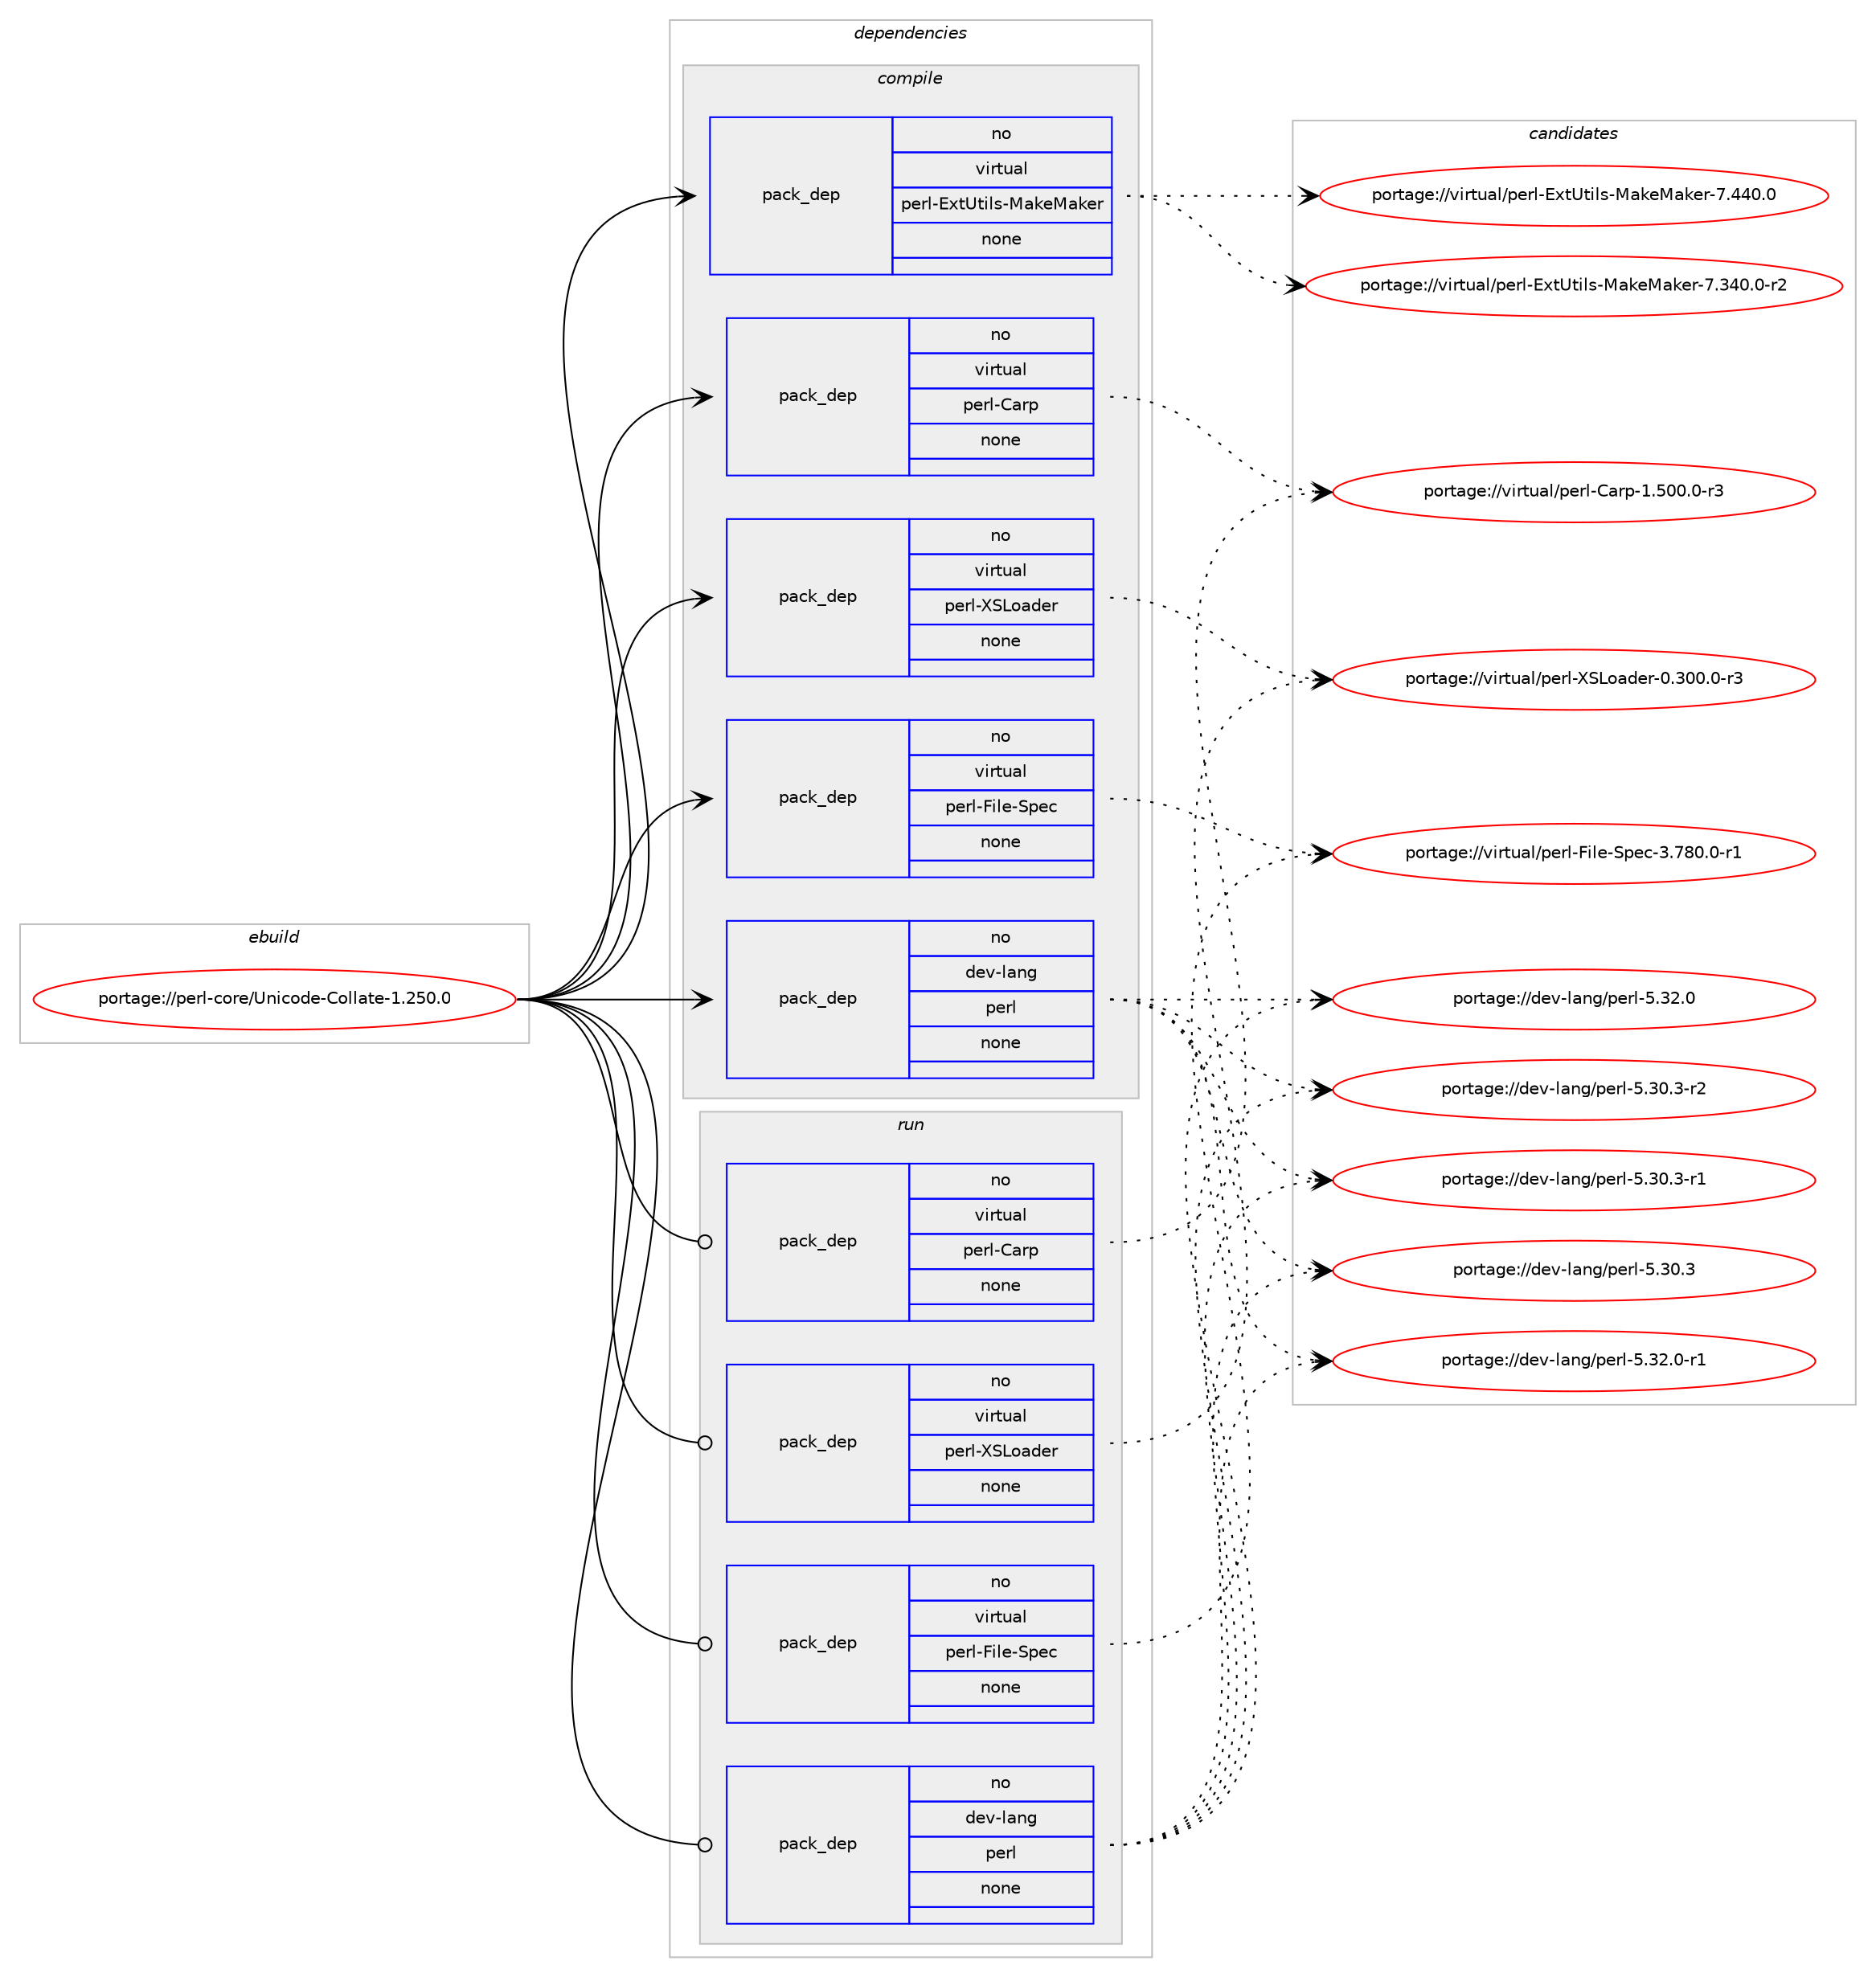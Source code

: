 digraph prolog {

# *************
# Graph options
# *************

newrank=true;
concentrate=true;
compound=true;
graph [rankdir=LR,fontname=Helvetica,fontsize=10,ranksep=1.5];#, ranksep=2.5, nodesep=0.2];
edge  [arrowhead=vee];
node  [fontname=Helvetica,fontsize=10];

# **********
# The ebuild
# **********

subgraph cluster_leftcol {
color=gray;
rank=same;
label=<<i>ebuild</i>>;
id [label="portage://perl-core/Unicode-Collate-1.250.0", color=red, width=4, href="../perl-core/Unicode-Collate-1.250.0.svg"];
}

# ****************
# The dependencies
# ****************

subgraph cluster_midcol {
color=gray;
label=<<i>dependencies</i>>;
subgraph cluster_compile {
fillcolor="#eeeeee";
style=filled;
label=<<i>compile</i>>;
subgraph pack2221 {
dependency2682 [label=<<TABLE BORDER="0" CELLBORDER="1" CELLSPACING="0" CELLPADDING="4" WIDTH="220"><TR><TD ROWSPAN="6" CELLPADDING="30">pack_dep</TD></TR><TR><TD WIDTH="110">no</TD></TR><TR><TD>dev-lang</TD></TR><TR><TD>perl</TD></TR><TR><TD>none</TD></TR><TR><TD></TD></TR></TABLE>>, shape=none, color=blue];
}
id:e -> dependency2682:w [weight=20,style="solid",arrowhead="vee"];
subgraph pack2222 {
dependency2683 [label=<<TABLE BORDER="0" CELLBORDER="1" CELLSPACING="0" CELLPADDING="4" WIDTH="220"><TR><TD ROWSPAN="6" CELLPADDING="30">pack_dep</TD></TR><TR><TD WIDTH="110">no</TD></TR><TR><TD>virtual</TD></TR><TR><TD>perl-Carp</TD></TR><TR><TD>none</TD></TR><TR><TD></TD></TR></TABLE>>, shape=none, color=blue];
}
id:e -> dependency2683:w [weight=20,style="solid",arrowhead="vee"];
subgraph pack2223 {
dependency2684 [label=<<TABLE BORDER="0" CELLBORDER="1" CELLSPACING="0" CELLPADDING="4" WIDTH="220"><TR><TD ROWSPAN="6" CELLPADDING="30">pack_dep</TD></TR><TR><TD WIDTH="110">no</TD></TR><TR><TD>virtual</TD></TR><TR><TD>perl-ExtUtils-MakeMaker</TD></TR><TR><TD>none</TD></TR><TR><TD></TD></TR></TABLE>>, shape=none, color=blue];
}
id:e -> dependency2684:w [weight=20,style="solid",arrowhead="vee"];
subgraph pack2224 {
dependency2685 [label=<<TABLE BORDER="0" CELLBORDER="1" CELLSPACING="0" CELLPADDING="4" WIDTH="220"><TR><TD ROWSPAN="6" CELLPADDING="30">pack_dep</TD></TR><TR><TD WIDTH="110">no</TD></TR><TR><TD>virtual</TD></TR><TR><TD>perl-File-Spec</TD></TR><TR><TD>none</TD></TR><TR><TD></TD></TR></TABLE>>, shape=none, color=blue];
}
id:e -> dependency2685:w [weight=20,style="solid",arrowhead="vee"];
subgraph pack2225 {
dependency2686 [label=<<TABLE BORDER="0" CELLBORDER="1" CELLSPACING="0" CELLPADDING="4" WIDTH="220"><TR><TD ROWSPAN="6" CELLPADDING="30">pack_dep</TD></TR><TR><TD WIDTH="110">no</TD></TR><TR><TD>virtual</TD></TR><TR><TD>perl-XSLoader</TD></TR><TR><TD>none</TD></TR><TR><TD></TD></TR></TABLE>>, shape=none, color=blue];
}
id:e -> dependency2686:w [weight=20,style="solid",arrowhead="vee"];
}
subgraph cluster_compileandrun {
fillcolor="#eeeeee";
style=filled;
label=<<i>compile and run</i>>;
}
subgraph cluster_run {
fillcolor="#eeeeee";
style=filled;
label=<<i>run</i>>;
subgraph pack2226 {
dependency2687 [label=<<TABLE BORDER="0" CELLBORDER="1" CELLSPACING="0" CELLPADDING="4" WIDTH="220"><TR><TD ROWSPAN="6" CELLPADDING="30">pack_dep</TD></TR><TR><TD WIDTH="110">no</TD></TR><TR><TD>dev-lang</TD></TR><TR><TD>perl</TD></TR><TR><TD>none</TD></TR><TR><TD></TD></TR></TABLE>>, shape=none, color=blue];
}
id:e -> dependency2687:w [weight=20,style="solid",arrowhead="odot"];
subgraph pack2227 {
dependency2688 [label=<<TABLE BORDER="0" CELLBORDER="1" CELLSPACING="0" CELLPADDING="4" WIDTH="220"><TR><TD ROWSPAN="6" CELLPADDING="30">pack_dep</TD></TR><TR><TD WIDTH="110">no</TD></TR><TR><TD>virtual</TD></TR><TR><TD>perl-Carp</TD></TR><TR><TD>none</TD></TR><TR><TD></TD></TR></TABLE>>, shape=none, color=blue];
}
id:e -> dependency2688:w [weight=20,style="solid",arrowhead="odot"];
subgraph pack2228 {
dependency2689 [label=<<TABLE BORDER="0" CELLBORDER="1" CELLSPACING="0" CELLPADDING="4" WIDTH="220"><TR><TD ROWSPAN="6" CELLPADDING="30">pack_dep</TD></TR><TR><TD WIDTH="110">no</TD></TR><TR><TD>virtual</TD></TR><TR><TD>perl-File-Spec</TD></TR><TR><TD>none</TD></TR><TR><TD></TD></TR></TABLE>>, shape=none, color=blue];
}
id:e -> dependency2689:w [weight=20,style="solid",arrowhead="odot"];
subgraph pack2229 {
dependency2690 [label=<<TABLE BORDER="0" CELLBORDER="1" CELLSPACING="0" CELLPADDING="4" WIDTH="220"><TR><TD ROWSPAN="6" CELLPADDING="30">pack_dep</TD></TR><TR><TD WIDTH="110">no</TD></TR><TR><TD>virtual</TD></TR><TR><TD>perl-XSLoader</TD></TR><TR><TD>none</TD></TR><TR><TD></TD></TR></TABLE>>, shape=none, color=blue];
}
id:e -> dependency2690:w [weight=20,style="solid",arrowhead="odot"];
}
}

# **************
# The candidates
# **************

subgraph cluster_choices {
rank=same;
color=gray;
label=<<i>candidates</i>>;

subgraph choice2221 {
color=black;
nodesep=1;
choice100101118451089711010347112101114108455346515046484511449 [label="portage://dev-lang/perl-5.32.0-r1", color=red, width=4,href="../dev-lang/perl-5.32.0-r1.svg"];
choice10010111845108971101034711210111410845534651504648 [label="portage://dev-lang/perl-5.32.0", color=red, width=4,href="../dev-lang/perl-5.32.0.svg"];
choice100101118451089711010347112101114108455346514846514511450 [label="portage://dev-lang/perl-5.30.3-r2", color=red, width=4,href="../dev-lang/perl-5.30.3-r2.svg"];
choice100101118451089711010347112101114108455346514846514511449 [label="portage://dev-lang/perl-5.30.3-r1", color=red, width=4,href="../dev-lang/perl-5.30.3-r1.svg"];
choice10010111845108971101034711210111410845534651484651 [label="portage://dev-lang/perl-5.30.3", color=red, width=4,href="../dev-lang/perl-5.30.3.svg"];
dependency2682:e -> choice100101118451089711010347112101114108455346515046484511449:w [style=dotted,weight="100"];
dependency2682:e -> choice10010111845108971101034711210111410845534651504648:w [style=dotted,weight="100"];
dependency2682:e -> choice100101118451089711010347112101114108455346514846514511450:w [style=dotted,weight="100"];
dependency2682:e -> choice100101118451089711010347112101114108455346514846514511449:w [style=dotted,weight="100"];
dependency2682:e -> choice10010111845108971101034711210111410845534651484651:w [style=dotted,weight="100"];
}
subgraph choice2222 {
color=black;
nodesep=1;
choice118105114116117971084711210111410845679711411245494653484846484511451 [label="portage://virtual/perl-Carp-1.500.0-r3", color=red, width=4,href="../virtual/perl-Carp-1.500.0-r3.svg"];
dependency2683:e -> choice118105114116117971084711210111410845679711411245494653484846484511451:w [style=dotted,weight="100"];
}
subgraph choice2223 {
color=black;
nodesep=1;
choice118105114116117971084711210111410845691201168511610510811545779710710177971071011144555465252484648 [label="portage://virtual/perl-ExtUtils-MakeMaker-7.440.0", color=red, width=4,href="../virtual/perl-ExtUtils-MakeMaker-7.440.0.svg"];
choice1181051141161179710847112101114108456912011685116105108115457797107101779710710111445554651524846484511450 [label="portage://virtual/perl-ExtUtils-MakeMaker-7.340.0-r2", color=red, width=4,href="../virtual/perl-ExtUtils-MakeMaker-7.340.0-r2.svg"];
dependency2684:e -> choice118105114116117971084711210111410845691201168511610510811545779710710177971071011144555465252484648:w [style=dotted,weight="100"];
dependency2684:e -> choice1181051141161179710847112101114108456912011685116105108115457797107101779710710111445554651524846484511450:w [style=dotted,weight="100"];
}
subgraph choice2224 {
color=black;
nodesep=1;
choice1181051141161179710847112101114108457010510810145831121019945514655564846484511449 [label="portage://virtual/perl-File-Spec-3.780.0-r1", color=red, width=4,href="../virtual/perl-File-Spec-3.780.0-r1.svg"];
dependency2685:e -> choice1181051141161179710847112101114108457010510810145831121019945514655564846484511449:w [style=dotted,weight="100"];
}
subgraph choice2225 {
color=black;
nodesep=1;
choice1181051141161179710847112101114108458883761119710010111445484651484846484511451 [label="portage://virtual/perl-XSLoader-0.300.0-r3", color=red, width=4,href="../virtual/perl-XSLoader-0.300.0-r3.svg"];
dependency2686:e -> choice1181051141161179710847112101114108458883761119710010111445484651484846484511451:w [style=dotted,weight="100"];
}
subgraph choice2226 {
color=black;
nodesep=1;
choice100101118451089711010347112101114108455346515046484511449 [label="portage://dev-lang/perl-5.32.0-r1", color=red, width=4,href="../dev-lang/perl-5.32.0-r1.svg"];
choice10010111845108971101034711210111410845534651504648 [label="portage://dev-lang/perl-5.32.0", color=red, width=4,href="../dev-lang/perl-5.32.0.svg"];
choice100101118451089711010347112101114108455346514846514511450 [label="portage://dev-lang/perl-5.30.3-r2", color=red, width=4,href="../dev-lang/perl-5.30.3-r2.svg"];
choice100101118451089711010347112101114108455346514846514511449 [label="portage://dev-lang/perl-5.30.3-r1", color=red, width=4,href="../dev-lang/perl-5.30.3-r1.svg"];
choice10010111845108971101034711210111410845534651484651 [label="portage://dev-lang/perl-5.30.3", color=red, width=4,href="../dev-lang/perl-5.30.3.svg"];
dependency2687:e -> choice100101118451089711010347112101114108455346515046484511449:w [style=dotted,weight="100"];
dependency2687:e -> choice10010111845108971101034711210111410845534651504648:w [style=dotted,weight="100"];
dependency2687:e -> choice100101118451089711010347112101114108455346514846514511450:w [style=dotted,weight="100"];
dependency2687:e -> choice100101118451089711010347112101114108455346514846514511449:w [style=dotted,weight="100"];
dependency2687:e -> choice10010111845108971101034711210111410845534651484651:w [style=dotted,weight="100"];
}
subgraph choice2227 {
color=black;
nodesep=1;
choice118105114116117971084711210111410845679711411245494653484846484511451 [label="portage://virtual/perl-Carp-1.500.0-r3", color=red, width=4,href="../virtual/perl-Carp-1.500.0-r3.svg"];
dependency2688:e -> choice118105114116117971084711210111410845679711411245494653484846484511451:w [style=dotted,weight="100"];
}
subgraph choice2228 {
color=black;
nodesep=1;
choice1181051141161179710847112101114108457010510810145831121019945514655564846484511449 [label="portage://virtual/perl-File-Spec-3.780.0-r1", color=red, width=4,href="../virtual/perl-File-Spec-3.780.0-r1.svg"];
dependency2689:e -> choice1181051141161179710847112101114108457010510810145831121019945514655564846484511449:w [style=dotted,weight="100"];
}
subgraph choice2229 {
color=black;
nodesep=1;
choice1181051141161179710847112101114108458883761119710010111445484651484846484511451 [label="portage://virtual/perl-XSLoader-0.300.0-r3", color=red, width=4,href="../virtual/perl-XSLoader-0.300.0-r3.svg"];
dependency2690:e -> choice1181051141161179710847112101114108458883761119710010111445484651484846484511451:w [style=dotted,weight="100"];
}
}

}
